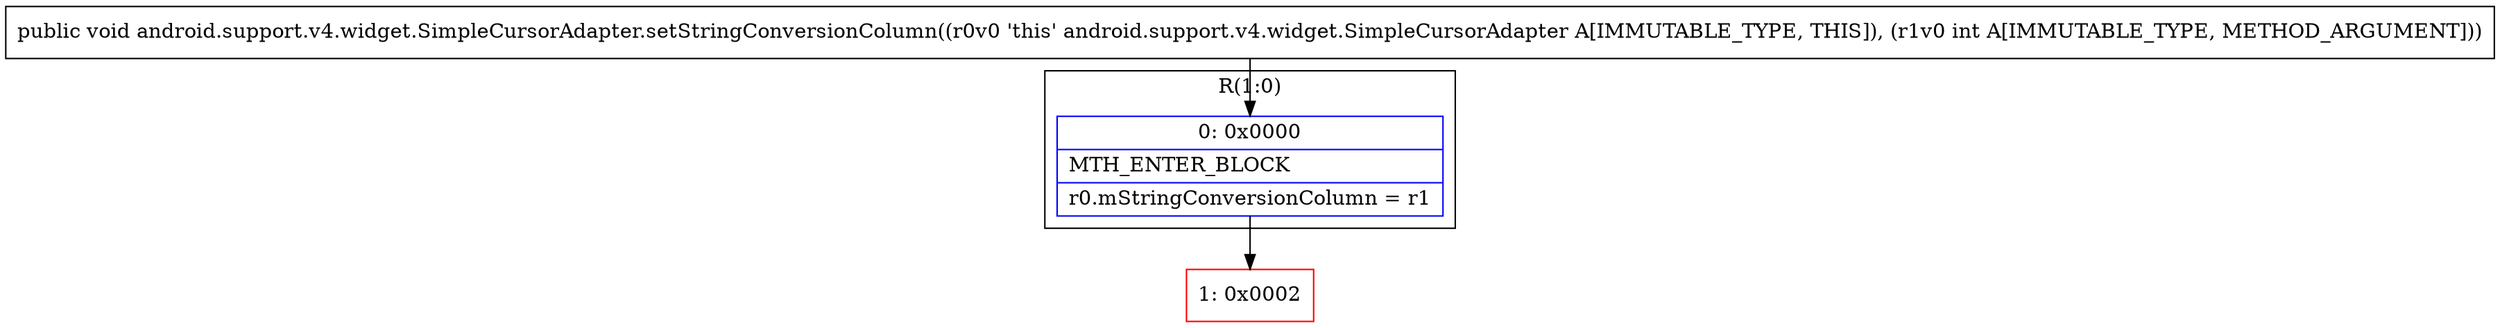 digraph "CFG forandroid.support.v4.widget.SimpleCursorAdapter.setStringConversionColumn(I)V" {
subgraph cluster_Region_1166712496 {
label = "R(1:0)";
node [shape=record,color=blue];
Node_0 [shape=record,label="{0\:\ 0x0000|MTH_ENTER_BLOCK\l|r0.mStringConversionColumn = r1\l}"];
}
Node_1 [shape=record,color=red,label="{1\:\ 0x0002}"];
MethodNode[shape=record,label="{public void android.support.v4.widget.SimpleCursorAdapter.setStringConversionColumn((r0v0 'this' android.support.v4.widget.SimpleCursorAdapter A[IMMUTABLE_TYPE, THIS]), (r1v0 int A[IMMUTABLE_TYPE, METHOD_ARGUMENT])) }"];
MethodNode -> Node_0;
Node_0 -> Node_1;
}

